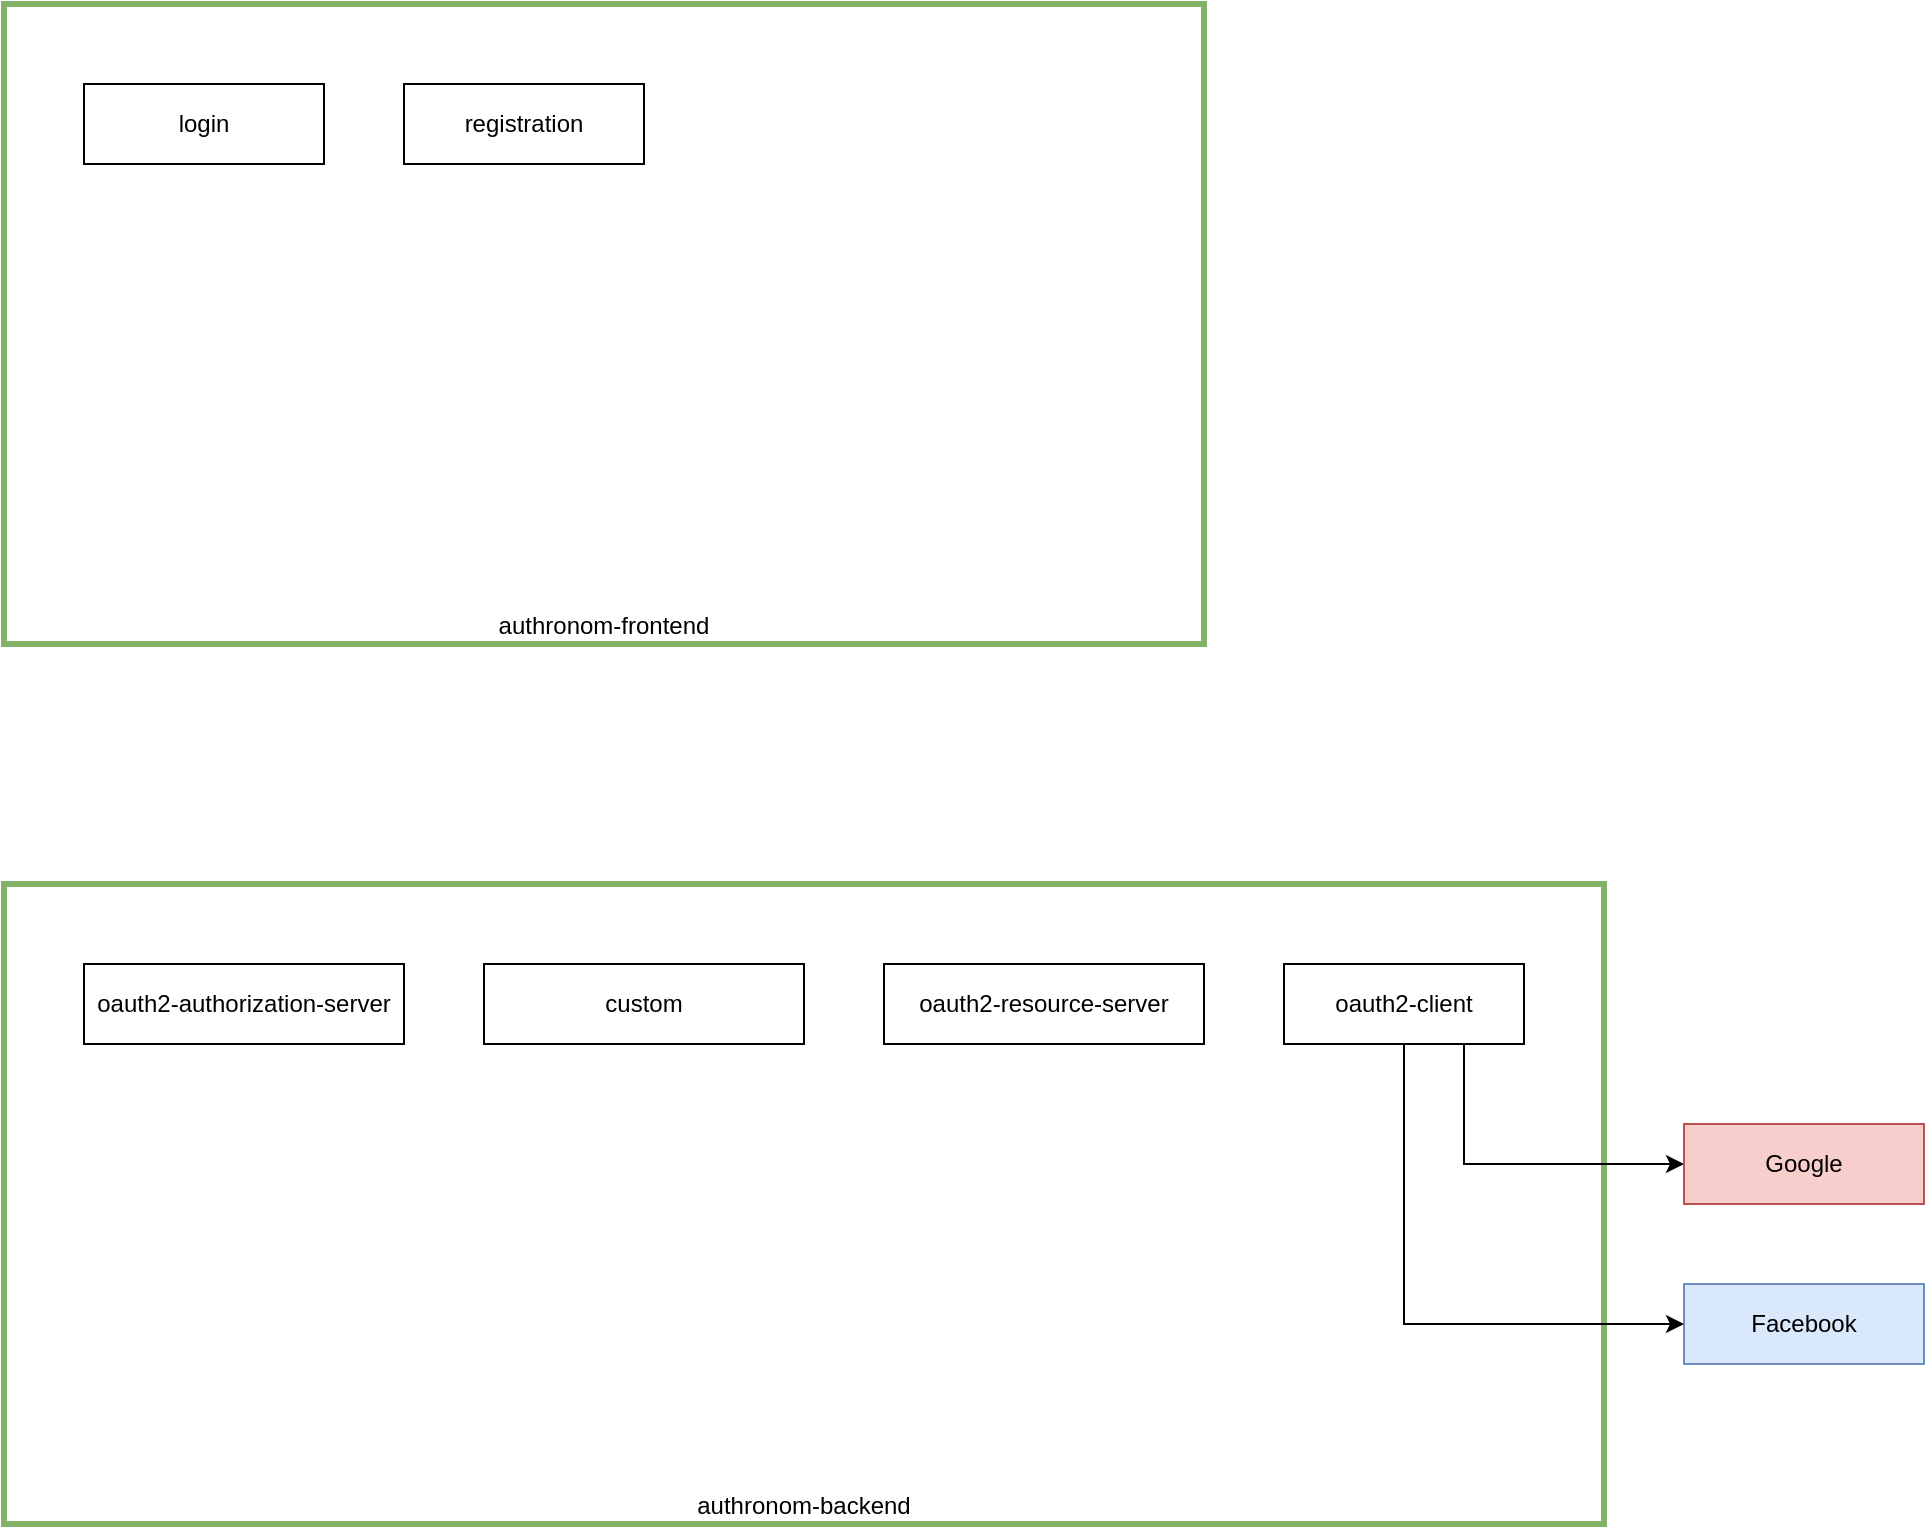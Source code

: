<mxfile version="26.2.2">
  <diagram name="Page-1" id="duDKMvOHSffj1W5UtXIQ">
    <mxGraphModel dx="1428" dy="971" grid="1" gridSize="10" guides="1" tooltips="1" connect="1" arrows="1" fold="1" page="1" pageScale="1" pageWidth="4681" pageHeight="3300" math="0" shadow="0">
      <root>
        <mxCell id="0" />
        <mxCell id="1" parent="0" />
        <mxCell id="VNVZymMcOv6NRxNOrymX-1" value="authronom-backend" style="rounded=0;whiteSpace=wrap;html=1;fillColor=none;strokeColor=#82b366;verticalAlign=bottom;strokeWidth=3;" parent="1" vertex="1">
          <mxGeometry x="80" y="520" width="800" height="320" as="geometry" />
        </mxCell>
        <mxCell id="VNVZymMcOv6NRxNOrymX-2" value="oauth2-authorization-server" style="rounded=0;whiteSpace=wrap;html=1;" parent="1" vertex="1">
          <mxGeometry x="120" y="560" width="160" height="40" as="geometry" />
        </mxCell>
        <mxCell id="VNVZymMcOv6NRxNOrymX-3" style="edgeStyle=orthogonalEdgeStyle;rounded=0;orthogonalLoop=1;jettySize=auto;html=1;exitX=0.5;exitY=1;exitDx=0;exitDy=0;" parent="1" source="VNVZymMcOv6NRxNOrymX-2" target="VNVZymMcOv6NRxNOrymX-2" edge="1">
          <mxGeometry relative="1" as="geometry" />
        </mxCell>
        <mxCell id="VNVZymMcOv6NRxNOrymX-4" value="oauth2-resource-server" style="rounded=0;whiteSpace=wrap;html=1;" parent="1" vertex="1">
          <mxGeometry x="520" y="560" width="160" height="40" as="geometry" />
        </mxCell>
        <mxCell id="VNVZymMcOv6NRxNOrymX-5" value="authronom-frontend" style="rounded=0;whiteSpace=wrap;html=1;fillColor=none;strokeColor=#82b366;verticalAlign=bottom;strokeWidth=3;" parent="1" vertex="1">
          <mxGeometry x="80" y="80" width="600" height="320" as="geometry" />
        </mxCell>
        <mxCell id="VNVZymMcOv6NRxNOrymX-6" value="login" style="rounded=0;whiteSpace=wrap;html=1;" parent="1" vertex="1">
          <mxGeometry x="120" y="120" width="120" height="40" as="geometry" />
        </mxCell>
        <mxCell id="VNVZymMcOv6NRxNOrymX-7" style="edgeStyle=orthogonalEdgeStyle;rounded=0;orthogonalLoop=1;jettySize=auto;html=1;exitX=0.5;exitY=1;exitDx=0;exitDy=0;" parent="1" source="VNVZymMcOv6NRxNOrymX-6" target="VNVZymMcOv6NRxNOrymX-6" edge="1">
          <mxGeometry relative="1" as="geometry" />
        </mxCell>
        <mxCell id="VNVZymMcOv6NRxNOrymX-8" value="registration" style="rounded=0;whiteSpace=wrap;html=1;" parent="1" vertex="1">
          <mxGeometry x="280" y="120" width="120" height="40" as="geometry" />
        </mxCell>
        <mxCell id="dfbgq03hsDljyJ3A7QTb-1" value="Facebook" style="rounded=0;whiteSpace=wrap;html=1;fillColor=#dae8fc;strokeColor=#6c8ebf;" parent="1" vertex="1">
          <mxGeometry x="920" y="720" width="120" height="40" as="geometry" />
        </mxCell>
        <mxCell id="LC-8m0Z9kQ85lQFKGTwN-1" value="oauth2-client" style="rounded=0;whiteSpace=wrap;html=1;" parent="1" vertex="1">
          <mxGeometry x="720" y="560" width="120" height="40" as="geometry" />
        </mxCell>
        <mxCell id="LC-8m0Z9kQ85lQFKGTwN-5" style="edgeStyle=orthogonalEdgeStyle;rounded=0;orthogonalLoop=1;jettySize=auto;html=1;entryX=0;entryY=0.5;entryDx=0;entryDy=0;exitX=0.75;exitY=1;exitDx=0;exitDy=0;" parent="1" source="LC-8m0Z9kQ85lQFKGTwN-1" target="LC-8m0Z9kQ85lQFKGTwN-9" edge="1">
          <mxGeometry relative="1" as="geometry" />
        </mxCell>
        <mxCell id="LC-8m0Z9kQ85lQFKGTwN-6" style="edgeStyle=orthogonalEdgeStyle;rounded=0;orthogonalLoop=1;jettySize=auto;html=1;entryX=0;entryY=0.5;entryDx=0;entryDy=0;exitX=0.5;exitY=1;exitDx=0;exitDy=0;" parent="1" source="LC-8m0Z9kQ85lQFKGTwN-1" target="dfbgq03hsDljyJ3A7QTb-1" edge="1">
          <mxGeometry relative="1" as="geometry">
            <mxPoint x="790" y="640" as="targetPoint" />
            <Array as="points">
              <mxPoint x="780" y="740" />
            </Array>
          </mxGeometry>
        </mxCell>
        <mxCell id="LC-8m0Z9kQ85lQFKGTwN-9" value="Google" style="rounded=0;whiteSpace=wrap;html=1;fillColor=#f8cecc;strokeColor=#b85450;" parent="1" vertex="1">
          <mxGeometry x="920" y="640" width="120" height="40" as="geometry" />
        </mxCell>
        <mxCell id="LC-8m0Z9kQ85lQFKGTwN-10" value="custom" style="rounded=0;whiteSpace=wrap;html=1;" parent="1" vertex="1">
          <mxGeometry x="320" y="560" width="160" height="40" as="geometry" />
        </mxCell>
      </root>
    </mxGraphModel>
  </diagram>
</mxfile>

